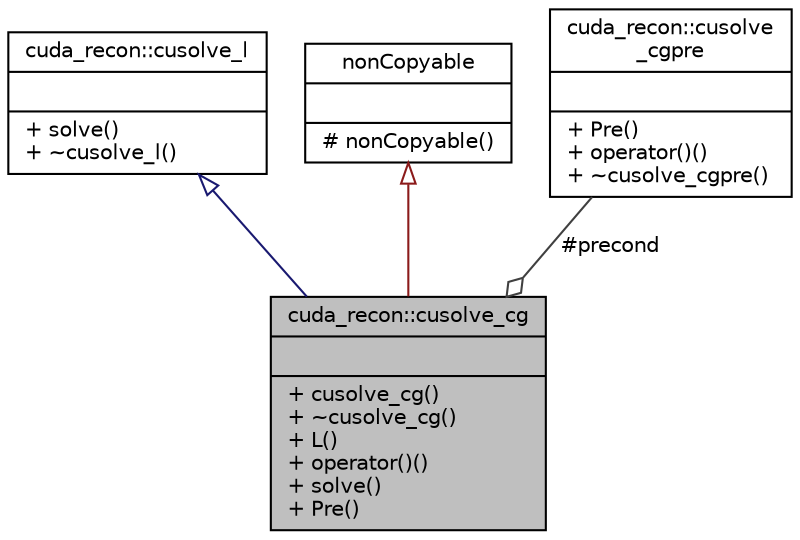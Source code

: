 digraph "cuda_recon::cusolve_cg"
{
 // INTERACTIVE_SVG=YES
  bgcolor="transparent";
  edge [fontname="Helvetica",fontsize="10",labelfontname="Helvetica",labelfontsize="10"];
  node [fontname="Helvetica",fontsize="10",shape=record];
  Node7 [label="{cuda_recon::cusolve_cg\n||+ cusolve_cg()\l+ ~cusolve_cg()\l+ L()\l+ operator()()\l+ solve()\l+ Pre()\l}",height=0.2,width=0.4,color="black", fillcolor="grey75", style="filled", fontcolor="black"];
  Node8 -> Node7 [dir="back",color="midnightblue",fontsize="10",style="solid",arrowtail="onormal",fontname="Helvetica"];
  Node8 [label="{cuda_recon::cusolve_l\n||+ solve()\l+ ~cusolve_l()\l}",height=0.2,width=0.4,color="black",URL="$classcuda__recon_1_1cusolve__l.html"];
  Node9 -> Node7 [dir="back",color="firebrick4",fontsize="10",style="solid",arrowtail="onormal",fontname="Helvetica"];
  Node9 [label="{nonCopyable\n||# nonCopyable()\l}",height=0.2,width=0.4,color="black",URL="$classnon_copyable.html"];
  Node10 -> Node7 [color="grey25",fontsize="10",style="solid",label=" #precond" ,arrowhead="odiamond",fontname="Helvetica"];
  Node10 [label="{cuda_recon::cusolve\l_cgpre\n||+ Pre()\l+ operator()()\l+ ~cusolve_cgpre()\l}",height=0.2,width=0.4,color="black",URL="$classcuda__recon_1_1cusolve__cgpre.html"];
}
